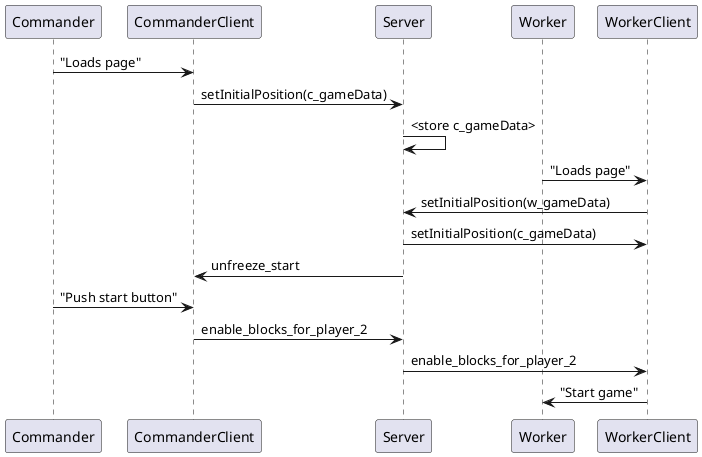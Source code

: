@startuml
Commander -> CommanderClient: "Loads page"
CommanderClient -> Server: setInitialPosition(c_gameData)
Server -> Server: <store c_gameData>
Worker -> WorkerClient: "Loads page"
WorkerClient -> Server: setInitialPosition(w_gameData)
Server -> WorkerClient: setInitialPosition(c_gameData)
Server -> CommanderClient: unfreeze_start
Commander -> CommanderClient: "Push start button"
CommanderClient -> Server: enable_blocks_for_player_2
Server -> WorkerClient: enable_blocks_for_player_2
WorkerClient -> Worker: "Start game"
@enduml
